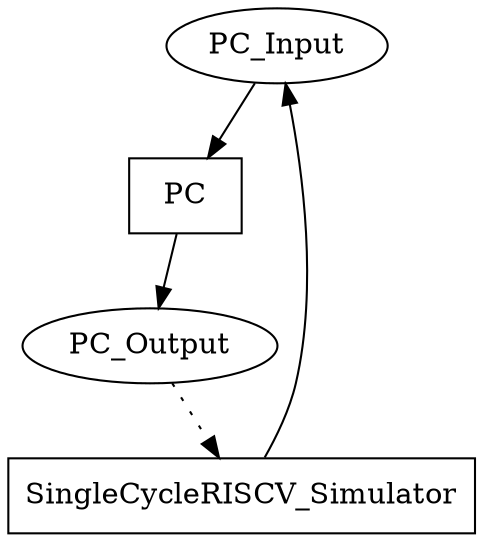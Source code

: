digraph SingleCycleRISCV {
"PC_Input" [shape=oval];
"PC_Output" [shape=oval];
"PC" [shape=box];
"SingleCycleRISCV_Simulator" [shape=box];
"PC_Input" -> "PC";
"SingleCycleRISCV_Simulator" -> "PC_Input";
"PC" -> "PC_Output";
"PC_Output" -> "SingleCycleRISCV_Simulator" [style=dotted];
}
